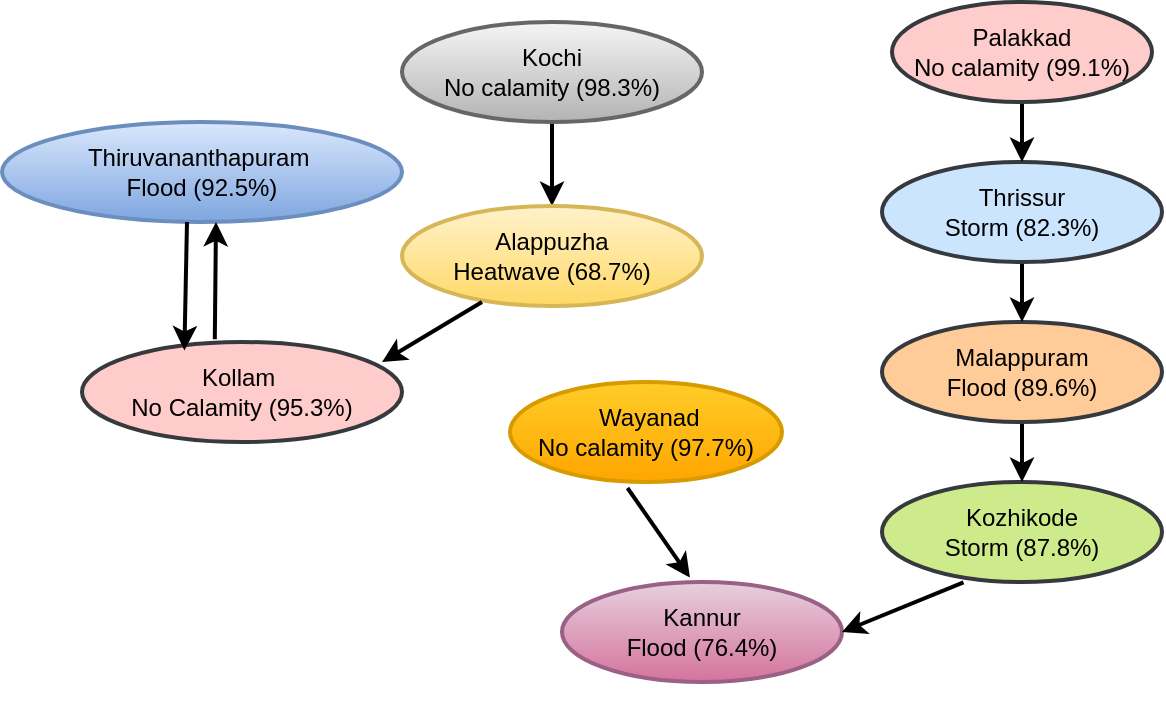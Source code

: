 <mxfile version="24.6.3" type="github">
  <diagram name="Page-1" id="zCLetgJLfjOXIia_EaAu">
    <mxGraphModel dx="1050" dy="565" grid="0" gridSize="10" guides="1" tooltips="1" connect="1" arrows="1" fold="1" page="1" pageScale="1" pageWidth="827" pageHeight="1169" math="0" shadow="0">
      <root>
        <mxCell id="0" />
        <mxCell id="1" parent="0" />
        <mxCell id="wskR6C_qKlJTfWNGJRd4-28" value="" style="group;strokeWidth=2;" vertex="1" connectable="0" parent="1">
          <mxGeometry x="110" y="70" width="580" height="340" as="geometry" />
        </mxCell>
        <mxCell id="wskR6C_qKlJTfWNGJRd4-13" style="edgeStyle=orthogonalEdgeStyle;rounded=0;orthogonalLoop=1;jettySize=auto;html=1;exitX=0.5;exitY=1;exitDx=0;exitDy=0;entryX=0.5;entryY=0;entryDx=0;entryDy=0;strokeWidth=2;" edge="1" parent="wskR6C_qKlJTfWNGJRd4-28" source="wskR6C_qKlJTfWNGJRd4-1" target="wskR6C_qKlJTfWNGJRd4-2">
          <mxGeometry relative="1" as="geometry" />
        </mxCell>
        <mxCell id="wskR6C_qKlJTfWNGJRd4-1" value="Kochi&lt;div&gt;No calamity (98.3%)&lt;/div&gt;" style="shape=ellipse;html=1;dashed=0;whiteSpace=wrap;perimeter=ellipsePerimeter;fillColor=#f5f5f5;gradientColor=#b3b3b3;strokeColor=#666666;strokeWidth=2;" vertex="1" parent="wskR6C_qKlJTfWNGJRd4-28">
          <mxGeometry x="200" y="10" width="150" height="50" as="geometry" />
        </mxCell>
        <mxCell id="wskR6C_qKlJTfWNGJRd4-2" value="Alappuzha&lt;div&gt;Heatwave (68.7%)&lt;/div&gt;" style="shape=ellipse;html=1;dashed=0;whiteSpace=wrap;perimeter=ellipsePerimeter;fillColor=#fff2cc;gradientColor=#ffd966;strokeColor=#d6b656;strokeWidth=2;" vertex="1" parent="wskR6C_qKlJTfWNGJRd4-28">
          <mxGeometry x="200" y="102" width="150" height="50" as="geometry" />
        </mxCell>
        <mxCell id="wskR6C_qKlJTfWNGJRd4-3" value="Kollam&amp;nbsp;&lt;div&gt;No Calamity (95.3%)&lt;/div&gt;" style="shape=ellipse;html=1;dashed=0;whiteSpace=wrap;perimeter=ellipsePerimeter;fillColor=#ffcccc;strokeColor=#36393d;strokeWidth=2;" vertex="1" parent="wskR6C_qKlJTfWNGJRd4-28">
          <mxGeometry x="40" y="170" width="160" height="50" as="geometry" />
        </mxCell>
        <mxCell id="wskR6C_qKlJTfWNGJRd4-4" value="Thiruvananthapuram&amp;nbsp;&lt;div&gt;Flood (92.5%)&lt;/div&gt;" style="shape=ellipse;html=1;dashed=0;whiteSpace=wrap;perimeter=ellipsePerimeter;fillColor=#dae8fc;strokeColor=#6c8ebf;gradientColor=#7ea6e0;strokeWidth=2;" vertex="1" parent="wskR6C_qKlJTfWNGJRd4-28">
          <mxGeometry y="60" width="200" height="50" as="geometry" />
        </mxCell>
        <mxCell id="wskR6C_qKlJTfWNGJRd4-5" value="&lt;div&gt;&lt;br&gt;&lt;/div&gt;&amp;nbsp;Wayanad&lt;div&gt;No calamity (97.7%)&lt;br&gt;&lt;div&gt;&lt;br&gt;&lt;/div&gt;&lt;/div&gt;" style="shape=ellipse;html=1;dashed=0;whiteSpace=wrap;perimeter=ellipsePerimeter;fillColor=#ffcd28;gradientColor=#ffa500;strokeColor=#d79b00;strokeWidth=2;" vertex="1" parent="wskR6C_qKlJTfWNGJRd4-28">
          <mxGeometry x="254" y="190" width="136" height="50" as="geometry" />
        </mxCell>
        <mxCell id="wskR6C_qKlJTfWNGJRd4-6" value="Kannur&lt;div&gt;Flood (76.4%)&lt;/div&gt;" style="shape=ellipse;html=1;dashed=0;whiteSpace=wrap;perimeter=ellipsePerimeter;fillColor=#e6d0de;gradientColor=#d5739d;strokeColor=#996185;strokeWidth=2;" vertex="1" parent="wskR6C_qKlJTfWNGJRd4-28">
          <mxGeometry x="280" y="290" width="140" height="50" as="geometry" />
        </mxCell>
        <mxCell id="wskR6C_qKlJTfWNGJRd4-7" value="Kozhikode&lt;div&gt;Storm (87.8%)&lt;/div&gt;" style="shape=ellipse;html=1;dashed=0;whiteSpace=wrap;perimeter=ellipsePerimeter;fillColor=#cdeb8b;strokeColor=#36393d;strokeWidth=2;" vertex="1" parent="wskR6C_qKlJTfWNGJRd4-28">
          <mxGeometry x="440" y="240" width="140" height="50" as="geometry" />
        </mxCell>
        <mxCell id="wskR6C_qKlJTfWNGJRd4-25" style="edgeStyle=orthogonalEdgeStyle;rounded=0;orthogonalLoop=1;jettySize=auto;html=1;entryX=0.5;entryY=0;entryDx=0;entryDy=0;strokeWidth=2;" edge="1" parent="wskR6C_qKlJTfWNGJRd4-28" source="wskR6C_qKlJTfWNGJRd4-8" target="wskR6C_qKlJTfWNGJRd4-7">
          <mxGeometry relative="1" as="geometry" />
        </mxCell>
        <mxCell id="wskR6C_qKlJTfWNGJRd4-8" value="Malappuram&lt;div&gt;Flood (89.6%)&lt;/div&gt;" style="shape=ellipse;html=1;dashed=0;whiteSpace=wrap;perimeter=ellipsePerimeter;fillColor=#ffcc99;strokeColor=#36393d;strokeWidth=2;" vertex="1" parent="wskR6C_qKlJTfWNGJRd4-28">
          <mxGeometry x="440" y="160" width="140" height="50" as="geometry" />
        </mxCell>
        <mxCell id="wskR6C_qKlJTfWNGJRd4-24" style="edgeStyle=orthogonalEdgeStyle;rounded=0;orthogonalLoop=1;jettySize=auto;html=1;entryX=0.5;entryY=0;entryDx=0;entryDy=0;strokeWidth=2;" edge="1" parent="wskR6C_qKlJTfWNGJRd4-28" source="wskR6C_qKlJTfWNGJRd4-9" target="wskR6C_qKlJTfWNGJRd4-8">
          <mxGeometry relative="1" as="geometry" />
        </mxCell>
        <mxCell id="wskR6C_qKlJTfWNGJRd4-9" value="Thrissur&lt;div&gt;Storm (82.3%)&lt;/div&gt;" style="shape=ellipse;html=1;dashed=0;whiteSpace=wrap;perimeter=ellipsePerimeter;fillColor=#cce5ff;strokeColor=#36393d;strokeWidth=2;" vertex="1" parent="wskR6C_qKlJTfWNGJRd4-28">
          <mxGeometry x="440" y="80" width="140" height="50" as="geometry" />
        </mxCell>
        <mxCell id="wskR6C_qKlJTfWNGJRd4-23" style="edgeStyle=orthogonalEdgeStyle;rounded=0;orthogonalLoop=1;jettySize=auto;html=1;entryX=0.5;entryY=0;entryDx=0;entryDy=0;strokeWidth=2;" edge="1" parent="wskR6C_qKlJTfWNGJRd4-28" source="wskR6C_qKlJTfWNGJRd4-10" target="wskR6C_qKlJTfWNGJRd4-9">
          <mxGeometry relative="1" as="geometry" />
        </mxCell>
        <mxCell id="wskR6C_qKlJTfWNGJRd4-10" value="Palakkad&lt;div&gt;No calamity (99.1%)&lt;/div&gt;" style="shape=ellipse;html=1;dashed=0;whiteSpace=wrap;perimeter=ellipsePerimeter;fillColor=#ffcccc;strokeColor=#36393d;strokeWidth=2;" vertex="1" parent="wskR6C_qKlJTfWNGJRd4-28">
          <mxGeometry x="445" width="130" height="50" as="geometry" />
        </mxCell>
        <mxCell id="wskR6C_qKlJTfWNGJRd4-19" value="" style="endArrow=classic;html=1;rounded=0;strokeWidth=2;" edge="1" parent="wskR6C_qKlJTfWNGJRd4-28">
          <mxGeometry width="50" height="50" relative="1" as="geometry">
            <mxPoint x="240" y="150" as="sourcePoint" />
            <mxPoint x="190" y="180" as="targetPoint" />
          </mxGeometry>
        </mxCell>
        <mxCell id="wskR6C_qKlJTfWNGJRd4-20" value="" style="endArrow=classic;html=1;rounded=0;entryX=0;entryY=0.5;entryDx=0;entryDy=0;exitX=0.415;exitY=-0.028;exitDx=0;exitDy=0;exitPerimeter=0;strokeWidth=2;" edge="1" parent="wskR6C_qKlJTfWNGJRd4-28" source="wskR6C_qKlJTfWNGJRd4-3">
          <mxGeometry width="50" height="50" relative="1" as="geometry">
            <mxPoint x="107.5" y="150" as="sourcePoint" />
            <mxPoint x="107" y="110" as="targetPoint" />
          </mxGeometry>
        </mxCell>
        <mxCell id="wskR6C_qKlJTfWNGJRd4-21" value="" style="endArrow=classic;html=1;rounded=0;entryX=0.32;entryY=0.084;entryDx=0;entryDy=0;entryPerimeter=0;strokeWidth=2;" edge="1" parent="wskR6C_qKlJTfWNGJRd4-28" target="wskR6C_qKlJTfWNGJRd4-3">
          <mxGeometry width="50" height="50" relative="1" as="geometry">
            <mxPoint x="92.5" y="110" as="sourcePoint" />
            <mxPoint x="92" y="152" as="targetPoint" />
          </mxGeometry>
        </mxCell>
        <mxCell id="wskR6C_qKlJTfWNGJRd4-26" value="" style="endArrow=classic;html=1;rounded=0;entryX=1;entryY=0.5;entryDx=0;entryDy=0;exitX=0.291;exitY=1.004;exitDx=0;exitDy=0;exitPerimeter=0;strokeWidth=2;" edge="1" parent="wskR6C_qKlJTfWNGJRd4-28" source="wskR6C_qKlJTfWNGJRd4-7" target="wskR6C_qKlJTfWNGJRd4-6">
          <mxGeometry width="50" height="50" relative="1" as="geometry">
            <mxPoint x="440" y="380" as="sourcePoint" />
            <mxPoint x="490" y="330" as="targetPoint" />
          </mxGeometry>
        </mxCell>
        <mxCell id="wskR6C_qKlJTfWNGJRd4-27" value="" style="endArrow=classic;html=1;rounded=0;entryX=0.457;entryY=-0.044;entryDx=0;entryDy=0;entryPerimeter=0;exitX=0.432;exitY=1.06;exitDx=0;exitDy=0;exitPerimeter=0;strokeWidth=2;" edge="1" parent="wskR6C_qKlJTfWNGJRd4-28" source="wskR6C_qKlJTfWNGJRd4-5" target="wskR6C_qKlJTfWNGJRd4-6">
          <mxGeometry width="50" height="50" relative="1" as="geometry">
            <mxPoint x="280" y="250" as="sourcePoint" />
            <mxPoint x="330" y="200" as="targetPoint" />
          </mxGeometry>
        </mxCell>
        <mxCell id="wskR6C_qKlJTfWNGJRd4-11" style="edgeStyle=orthogonalEdgeStyle;rounded=0;orthogonalLoop=1;jettySize=auto;html=1;exitX=0.5;exitY=1;exitDx=0;exitDy=0;strokeWidth=2;" edge="1" parent="wskR6C_qKlJTfWNGJRd4-28" source="wskR6C_qKlJTfWNGJRd4-6" target="wskR6C_qKlJTfWNGJRd4-6">
          <mxGeometry relative="1" as="geometry" />
        </mxCell>
      </root>
    </mxGraphModel>
  </diagram>
</mxfile>

